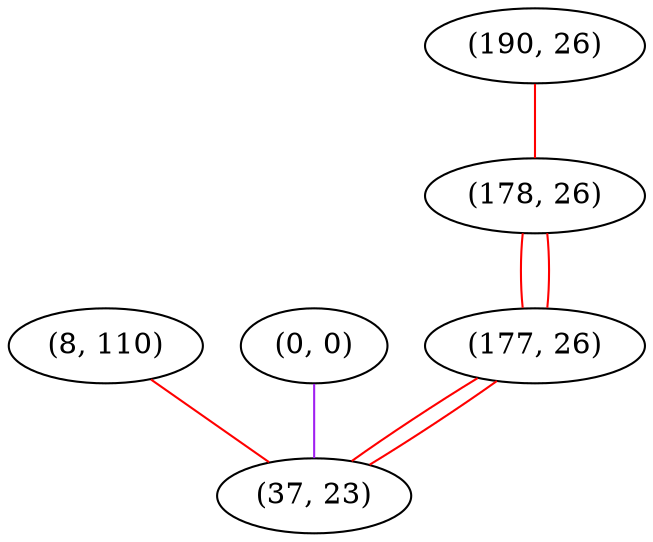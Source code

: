 graph "" {
"(8, 110)";
"(190, 26)";
"(178, 26)";
"(0, 0)";
"(177, 26)";
"(37, 23)";
"(8, 110)" -- "(37, 23)"  [color=red, key=0, weight=1];
"(190, 26)" -- "(178, 26)"  [color=red, key=0, weight=1];
"(178, 26)" -- "(177, 26)"  [color=red, key=0, weight=1];
"(178, 26)" -- "(177, 26)"  [color=red, key=1, weight=1];
"(0, 0)" -- "(37, 23)"  [color=purple, key=0, weight=4];
"(177, 26)" -- "(37, 23)"  [color=red, key=0, weight=1];
"(177, 26)" -- "(37, 23)"  [color=red, key=1, weight=1];
}
